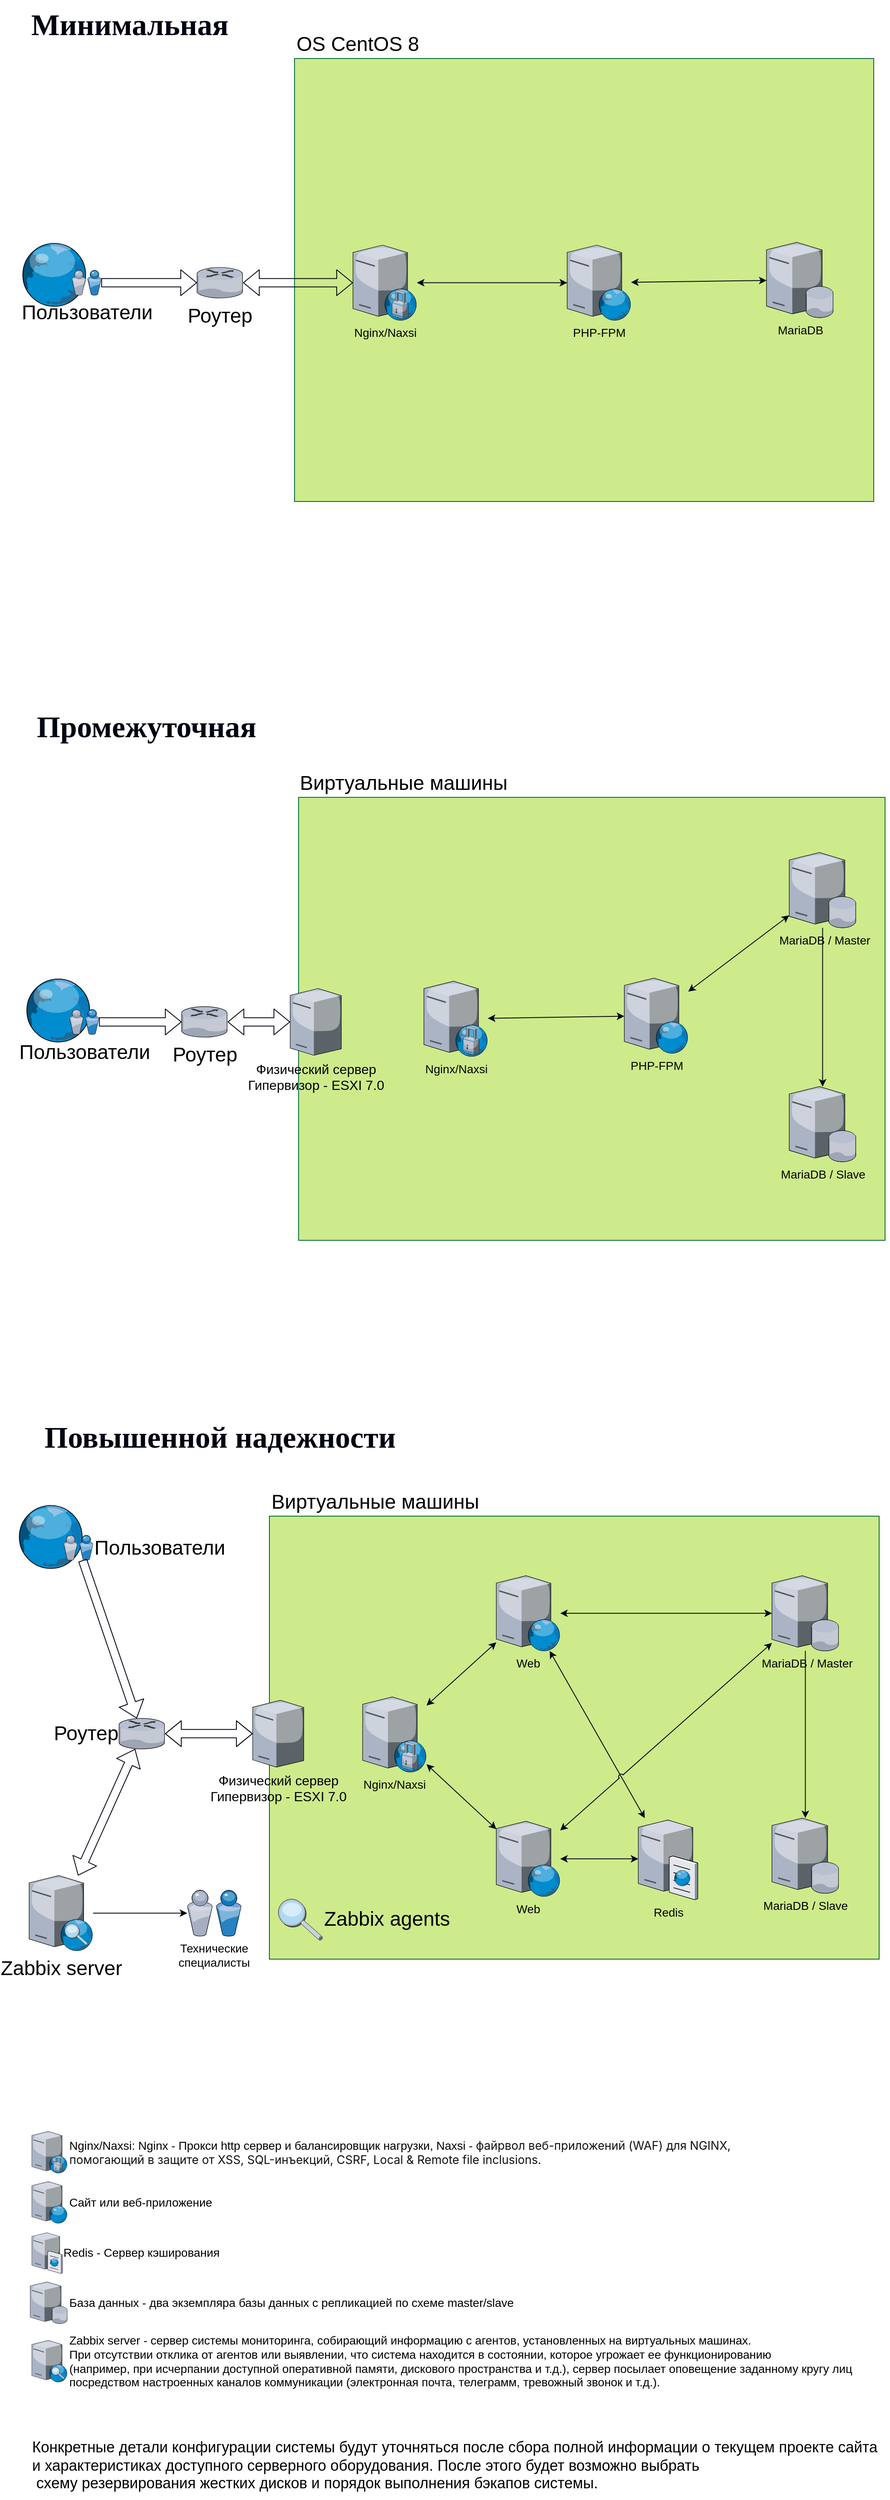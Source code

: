 <mxfile version="20.1.3" type="github">
  <diagram name="Page-1" id="822b0af5-4adb-64df-f703-e8dfc1f81529">
    <mxGraphModel dx="7110" dy="3525" grid="1" gridSize="10" guides="1" tooltips="1" connect="1" arrows="1" fold="1" page="1" pageScale="1" pageWidth="1100" pageHeight="850" background="none" math="0" shadow="0">
      <root>
        <object label="" id="0">
          <mxCell />
        </object>
        <mxCell id="1" parent="0" />
        <mxCell id="ucbyhV33MGWC6zu0jV7y-2" value="Виртуальные машины" style="rounded=0;whiteSpace=wrap;html=1;fillColor=#cdeb8b;labelPosition=center;verticalLabelPosition=top;align=left;verticalAlign=bottom;fontSize=24;strokeColor=#006633;" parent="1" vertex="1">
          <mxGeometry x="343.5" y="1833.93" width="730" height="530" as="geometry" />
        </mxCell>
        <mxCell id="ucbyhV33MGWC6zu0jV7y-1" value="Физический сервер&lt;br style=&quot;font-size: 16px;&quot;&gt;Гипервизор - ESXI 7.0" style="verticalLabelPosition=bottom;sketch=0;aspect=fixed;html=1;verticalAlign=top;strokeColor=none;align=center;outlineConnect=0;shape=mxgraph.citrix.tower_server;fontSize=16;labelPosition=center;" parent="1" vertex="1">
          <mxGeometry x="323.5" y="2054.18" width="61.18" height="80" as="geometry" />
        </mxCell>
        <mxCell id="ucbyhV33MGWC6zu0jV7y-4" value="" style="verticalLabelPosition=bottom;sketch=0;aspect=fixed;html=1;verticalAlign=top;strokeColor=none;align=center;outlineConnect=0;shape=mxgraph.citrix.globe;fontSize=24;fillColor=none;" parent="1" vertex="1">
          <mxGeometry x="40.66" y="1820" width="80" height="76.43" as="geometry" />
        </mxCell>
        <mxCell id="ucbyhV33MGWC6zu0jV7y-5" value="Пользователи" style="verticalLabelPosition=middle;sketch=0;aspect=fixed;html=1;verticalAlign=middle;strokeColor=none;align=left;outlineConnect=0;shape=mxgraph.citrix.users;fontSize=24;fillColor=none;labelPosition=right;" parent="1" vertex="1">
          <mxGeometry x="97.16" y="1856.68" width="35.18" height="30" as="geometry" />
        </mxCell>
        <mxCell id="ucbyhV33MGWC6zu0jV7y-7" value="Web" style="verticalLabelPosition=bottom;sketch=0;aspect=fixed;html=1;verticalAlign=top;strokeColor=none;align=center;outlineConnect=0;shape=mxgraph.citrix.web_server;fontSize=14;fillColor=none;" parent="1" vertex="1">
          <mxGeometry x="615.16" y="1905.18" width="76.5" height="90" as="geometry" />
        </mxCell>
        <mxCell id="ucbyhV33MGWC6zu0jV7y-8" value="&amp;nbsp;MariaDB / Master" style="verticalLabelPosition=bottom;sketch=0;aspect=fixed;html=1;verticalAlign=top;strokeColor=none;align=center;outlineConnect=0;shape=mxgraph.citrix.database_server;fontSize=14;fillColor=none;" parent="1" vertex="1">
          <mxGeometry x="945.16" y="1905.18" width="80" height="90" as="geometry" />
        </mxCell>
        <mxCell id="ucbyhV33MGWC6zu0jV7y-9" value="MariaDB / Slave" style="verticalLabelPosition=bottom;sketch=0;aspect=fixed;html=1;verticalAlign=top;strokeColor=none;align=center;outlineConnect=0;shape=mxgraph.citrix.database_server;fontSize=14;fillColor=none;" parent="1" vertex="1">
          <mxGeometry x="945.16" y="2195.18" width="80" height="90" as="geometry" />
        </mxCell>
        <mxCell id="ucbyhV33MGWC6zu0jV7y-10" value="Redis" style="verticalLabelPosition=bottom;sketch=0;aspect=fixed;html=1;verticalAlign=top;strokeColor=none;align=center;outlineConnect=0;shape=mxgraph.citrix.cache_server;fontSize=14;fillColor=none;" parent="1" vertex="1">
          <mxGeometry x="785.16" y="2195.18" width="71" height="97.5" as="geometry" />
        </mxCell>
        <mxCell id="ucbyhV33MGWC6zu0jV7y-11" value="&lt;span style=&quot;color: rgb(0, 0, 0); font-family: Helvetica; font-size: 14px; font-style: normal; font-variant-ligatures: normal; font-variant-caps: normal; font-weight: 400; letter-spacing: normal; orphans: 2; text-align: center; text-indent: 0px; text-transform: none; widows: 2; word-spacing: 0px; -webkit-text-stroke-width: 0px; text-decoration-thickness: initial; text-decoration-style: initial; text-decoration-color: initial; float: none; display: inline !important;&quot;&gt;Nginx/Naxsi&lt;/span&gt;&lt;br style=&quot;font-size: 14px;&quot;&gt;" style="verticalLabelPosition=bottom;sketch=0;aspect=fixed;html=1;verticalAlign=top;strokeColor=none;align=center;outlineConnect=0;shape=mxgraph.citrix.proxy_server;fontSize=14;fillColor=none;labelBackgroundColor=none;" parent="1" vertex="1">
          <mxGeometry x="455.16" y="2050.18" width="76.5" height="90" as="geometry" />
        </mxCell>
        <mxCell id="ucbyhV33MGWC6zu0jV7y-18" value="Web" style="verticalLabelPosition=bottom;sketch=0;aspect=fixed;html=1;verticalAlign=top;strokeColor=none;align=center;outlineConnect=0;shape=mxgraph.citrix.web_server;fontSize=14;fillColor=none;" parent="1" vertex="1">
          <mxGeometry x="615.16" y="2198.93" width="76.5" height="90" as="geometry" />
        </mxCell>
        <mxCell id="ucbyhV33MGWC6zu0jV7y-21" value="" style="endArrow=classic;html=1;rounded=1;fontSize=18;strokeWidth=1;strokeColor=#000312;fillColor=#0050ef;jumpStyle=arc;verticalAlign=bottom;align=center;horizontal=0;labelPosition=center;verticalLabelPosition=top;spacingTop=0;spacing=0;spacingLeft=0;spacingRight=8;" parent="1" source="ucbyhV33MGWC6zu0jV7y-8" target="ucbyhV33MGWC6zu0jV7y-9" edge="1">
          <mxGeometry width="50" height="50" relative="1" as="geometry">
            <mxPoint x="853.5" y="1963.93" as="sourcePoint" />
            <mxPoint x="1013.5" y="2323.93" as="targetPoint" />
          </mxGeometry>
        </mxCell>
        <mxCell id="ucbyhV33MGWC6zu0jV7y-24" value="" style="endArrow=classic;startArrow=classic;html=1;rounded=1;fontSize=18;strokeColor=#000312;strokeWidth=1;jumpStyle=arc;" parent="1" source="ucbyhV33MGWC6zu0jV7y-10" target="ucbyhV33MGWC6zu0jV7y-18" edge="1">
          <mxGeometry width="50" height="50" relative="1" as="geometry">
            <mxPoint x="513.5" y="2163.93" as="sourcePoint" />
            <mxPoint x="553.5" y="2113.93" as="targetPoint" />
          </mxGeometry>
        </mxCell>
        <mxCell id="ucbyhV33MGWC6zu0jV7y-25" value="" style="endArrow=classic;startArrow=classic;html=1;rounded=1;fontSize=18;strokeColor=#000312;strokeWidth=1;jumpStyle=arc;" parent="1" source="ucbyhV33MGWC6zu0jV7y-10" target="ucbyhV33MGWC6zu0jV7y-7" edge="1">
          <mxGeometry width="50" height="50" relative="1" as="geometry">
            <mxPoint x="513.5" y="2163.93" as="sourcePoint" />
            <mxPoint x="563.5" y="2113.93" as="targetPoint" />
          </mxGeometry>
        </mxCell>
        <mxCell id="ucbyhV33MGWC6zu0jV7y-26" value="" style="endArrow=classic;startArrow=classic;html=1;rounded=1;fontSize=18;strokeColor=#000312;strokeWidth=1;jumpStyle=arc;" parent="1" source="ucbyhV33MGWC6zu0jV7y-7" target="ucbyhV33MGWC6zu0jV7y-8" edge="1">
          <mxGeometry width="50" height="50" relative="1" as="geometry">
            <mxPoint x="513.5" y="2163.93" as="sourcePoint" />
            <mxPoint x="563.5" y="2113.93" as="targetPoint" />
          </mxGeometry>
        </mxCell>
        <mxCell id="ucbyhV33MGWC6zu0jV7y-27" value="" style="endArrow=classic;startArrow=classic;html=1;rounded=1;fontSize=18;strokeColor=#000312;strokeWidth=1;jumpStyle=arc;" parent="1" source="ucbyhV33MGWC6zu0jV7y-8" target="ucbyhV33MGWC6zu0jV7y-18" edge="1">
          <mxGeometry width="50" height="50" relative="1" as="geometry">
            <mxPoint x="513.5" y="2163.93" as="sourcePoint" />
            <mxPoint x="563.5" y="2113.93" as="targetPoint" />
          </mxGeometry>
        </mxCell>
        <mxCell id="ucbyhV33MGWC6zu0jV7y-28" value="&lt;font style=&quot;font-size: 24px;&quot;&gt;Zabbix agents&lt;/font&gt;" style="verticalLabelPosition=middle;sketch=0;aspect=fixed;html=1;verticalAlign=middle;strokeColor=none;align=left;outlineConnect=0;shape=mxgraph.citrix.inspection;fontSize=18;fillColor=none;labelPosition=right;" parent="1" vertex="1">
          <mxGeometry x="353.5" y="2291.43" width="53.85" height="50" as="geometry" />
        </mxCell>
        <mxCell id="ucbyhV33MGWC6zu0jV7y-30" value="" style="endArrow=classic;startArrow=classic;html=1;rounded=1;fontSize=24;strokeColor=#000312;strokeWidth=1;jumpStyle=arc;" parent="1" source="ucbyhV33MGWC6zu0jV7y-11" target="ucbyhV33MGWC6zu0jV7y-7" edge="1">
          <mxGeometry width="50" height="50" relative="1" as="geometry">
            <mxPoint x="513.5" y="2163.93" as="sourcePoint" />
            <mxPoint x="563.5" y="2113.93" as="targetPoint" />
          </mxGeometry>
        </mxCell>
        <mxCell id="ucbyhV33MGWC6zu0jV7y-32" value="" style="endArrow=classic;startArrow=classic;html=1;rounded=1;fontSize=24;strokeColor=#000312;strokeWidth=1;jumpStyle=arc;" parent="1" source="ucbyhV33MGWC6zu0jV7y-11" target="ucbyhV33MGWC6zu0jV7y-18" edge="1">
          <mxGeometry width="50" height="50" relative="1" as="geometry">
            <mxPoint x="513.5" y="2163.93" as="sourcePoint" />
            <mxPoint x="563.5" y="2113.93" as="targetPoint" />
          </mxGeometry>
        </mxCell>
        <mxCell id="ucbyhV33MGWC6zu0jV7y-36" value="Роутер" style="verticalLabelPosition=middle;sketch=0;aspect=fixed;html=1;verticalAlign=middle;strokeColor=none;align=right;outlineConnect=0;shape=mxgraph.citrix.router;labelBackgroundColor=none;fontSize=24;fillColor=#E6FFCC;labelPosition=left;" parent="1" vertex="1">
          <mxGeometry x="163.5" y="2075.93" width="55" height="36.5" as="geometry" />
        </mxCell>
        <mxCell id="ucbyhV33MGWC6zu0jV7y-37" value="" style="shape=flexArrow;endArrow=classic;startArrow=classic;html=1;rounded=1;fontSize=14;strokeColor=#000312;strokeWidth=1;jumpStyle=arc;" parent="1" source="ucbyhV33MGWC6zu0jV7y-36" target="ucbyhV33MGWC6zu0jV7y-1" edge="1">
          <mxGeometry width="100" height="100" relative="1" as="geometry">
            <mxPoint x="153.5" y="2178.93" as="sourcePoint" />
            <mxPoint x="253.5" y="2078.93" as="targetPoint" />
          </mxGeometry>
        </mxCell>
        <mxCell id="ucbyhV33MGWC6zu0jV7y-38" value="" style="shape=flexArrow;endArrow=classic;html=1;rounded=1;fontSize=14;strokeColor=#000312;strokeWidth=1;jumpStyle=arc;" parent="1" source="ucbyhV33MGWC6zu0jV7y-5" target="ucbyhV33MGWC6zu0jV7y-36" edge="1">
          <mxGeometry width="50" height="50" relative="1" as="geometry">
            <mxPoint x="173.5" y="2148.93" as="sourcePoint" />
            <mxPoint x="223.5" y="2098.93" as="targetPoint" />
          </mxGeometry>
        </mxCell>
        <mxCell id="ucbyhV33MGWC6zu0jV7y-39" value="&lt;font style=&quot;font-size: 24px;&quot;&gt;Zabbix server&lt;/font&gt;" style="verticalLabelPosition=bottom;sketch=0;aspect=fixed;html=1;verticalAlign=top;strokeColor=none;align=center;outlineConnect=0;shape=mxgraph.citrix.edgesight_server;labelBackgroundColor=none;fontSize=14;fillColor=#E6FFCC;" parent="1" vertex="1">
          <mxGeometry x="55.84" y="2263.93" width="76.5" height="90" as="geometry" />
        </mxCell>
        <mxCell id="ucbyhV33MGWC6zu0jV7y-41" value="" style="shape=flexArrow;endArrow=classic;startArrow=classic;html=1;rounded=1;fontSize=24;strokeColor=#000312;strokeWidth=1;jumpStyle=arc;" parent="1" source="ucbyhV33MGWC6zu0jV7y-39" target="ucbyhV33MGWC6zu0jV7y-36" edge="1">
          <mxGeometry width="100" height="100" relative="1" as="geometry">
            <mxPoint x="153.5" y="1598.93" as="sourcePoint" />
            <mxPoint x="253.5" y="1498.93" as="targetPoint" />
          </mxGeometry>
        </mxCell>
        <mxCell id="ucbyhV33MGWC6zu0jV7y-43" value="&lt;div style=&quot;text-align: justify;&quot;&gt;&lt;span style=&quot;background-color: initial;&quot;&gt;Nginx/Naxsi: Nginx - Прокси http сервер и балансировщик нагрузки, Naxsi -&amp;nbsp;&lt;/span&gt;&lt;span style=&quot;color: rgb(17, 17, 17); font-family: -apple-system, BlinkMacSystemFont, Arial, sans-serif; background-color: rgb(255, 255, 255);&quot;&gt;файрвол веб-приложений (WAF) для NGINX,&lt;/span&gt;&lt;/div&gt;&lt;span style=&quot;color: rgb(17, 17, 17); font-family: -apple-system, BlinkMacSystemFont, Arial, sans-serif; background-color: rgb(255, 255, 255);&quot;&gt;&lt;div style=&quot;text-align: justify;&quot;&gt;помогающий в защите от XSS, SQL-инъекций, CSRF, Local &amp;amp; Remote file inclusions.&lt;/div&gt;&lt;/span&gt;" style="verticalLabelPosition=middle;sketch=0;aspect=fixed;html=1;verticalAlign=middle;strokeColor=none;align=left;outlineConnect=0;shape=mxgraph.citrix.proxy_server;fontSize=14;fillColor=none;labelBackgroundColor=none;labelPosition=right;" parent="1" vertex="1">
          <mxGeometry x="59.08" y="2570" width="42.5" height="50" as="geometry" />
        </mxCell>
        <mxCell id="ucbyhV33MGWC6zu0jV7y-44" value="Сайт или веб-приложение" style="verticalLabelPosition=middle;sketch=0;aspect=fixed;html=1;verticalAlign=middle;strokeColor=none;align=left;outlineConnect=0;shape=mxgraph.citrix.web_server;fontSize=14;fillColor=none;labelPosition=right;" parent="1" vertex="1">
          <mxGeometry x="59.08" y="2630" width="42.5" height="50" as="geometry" />
        </mxCell>
        <mxCell id="ucbyhV33MGWC6zu0jV7y-47" value="Redis - Сервер кэширования" style="verticalLabelPosition=middle;sketch=0;aspect=fixed;html=1;verticalAlign=middle;strokeColor=none;align=left;outlineConnect=0;shape=mxgraph.citrix.cache_server;fontSize=14;fillColor=none;labelPosition=right;" parent="1" vertex="1">
          <mxGeometry x="59.08" y="2690" width="36.41" height="50" as="geometry" />
        </mxCell>
        <mxCell id="ucbyhV33MGWC6zu0jV7y-48" value="База данных - два экземпляра базы данных с репликацией по схеме master/slave&amp;nbsp;" style="verticalLabelPosition=middle;sketch=0;aspect=fixed;html=1;verticalAlign=middle;strokeColor=none;align=left;outlineConnect=0;shape=mxgraph.citrix.database_server;fontSize=14;fillColor=none;labelPosition=right;" parent="1" vertex="1">
          <mxGeometry x="57.14" y="2750" width="44.44" height="50" as="geometry" />
        </mxCell>
        <mxCell id="ucbyhV33MGWC6zu0jV7y-49" value="&lt;font style=&quot;font-size: 14px;&quot;&gt;Zabbix server - сервер системы мониторинга, собирающий информацию с агентов, установленных на виртуальных машинах.&lt;br&gt;При отсутствии отклика от агентов или выявлении, что система находится в состоянии, которое угрожает ее функционированию&lt;br&gt;(например, при исчерпании доступной оперативной памяти, дискового пространства и т.д.), сервер посылает оповещение заданному кругу лиц&lt;br&gt;посредством настроенных каналов коммуникации (электронная почта, телеграмм, тревожный звонок и т.д.).&amp;nbsp;&lt;br&gt;&lt;/font&gt;" style="verticalLabelPosition=middle;sketch=0;aspect=fixed;html=1;verticalAlign=middle;strokeColor=none;align=left;outlineConnect=0;shape=mxgraph.citrix.edgesight_server;labelBackgroundColor=none;fontSize=14;fillColor=#E6FFCC;labelPosition=right;" parent="1" vertex="1">
          <mxGeometry x="59.08" y="2820" width="42.5" height="50" as="geometry" />
        </mxCell>
        <mxCell id="ucbyhV33MGWC6zu0jV7y-50" value="Технические &lt;br&gt;специалисты" style="verticalLabelPosition=bottom;sketch=0;aspect=fixed;html=1;verticalAlign=top;strokeColor=none;align=center;outlineConnect=0;shape=mxgraph.citrix.users;labelBackgroundColor=none;fontSize=14;fillColor=#E6FFCC;" parent="1" vertex="1">
          <mxGeometry x="245.16" y="2281.43" width="64.5" height="55" as="geometry" />
        </mxCell>
        <mxCell id="ucbyhV33MGWC6zu0jV7y-52" value="" style="endArrow=classic;html=1;rounded=1;fontSize=14;strokeColor=#000312;strokeWidth=1;jumpStyle=arc;" parent="1" source="ucbyhV33MGWC6zu0jV7y-39" target="ucbyhV33MGWC6zu0jV7y-50" edge="1">
          <mxGeometry width="50" height="50" relative="1" as="geometry">
            <mxPoint x="105.16" y="2393.93" as="sourcePoint" />
            <mxPoint x="155.16" y="2343.93" as="targetPoint" />
          </mxGeometry>
        </mxCell>
        <mxCell id="ucbyhV33MGWC6zu0jV7y-54" value="&lt;div style=&quot;text-align: justify;&quot;&gt;&lt;span style=&quot;font-size: 18px; background-color: initial;&quot;&gt;Конкретные детали конфигурации системы будут уточняться после сбора полной информации о текущем проекте сайта&lt;/span&gt;&lt;/div&gt;&lt;span style=&quot;font-size: 18px;&quot;&gt;&lt;div style=&quot;text-align: justify;&quot;&gt;&lt;span style=&quot;background-color: initial;&quot;&gt;и характеристиках доступного серверного оборудования. После этого будет возможно выбрать&lt;/span&gt;&lt;/div&gt;&lt;div style=&quot;text-align: justify;&quot;&gt;&lt;span style=&quot;background-color: initial;&quot;&gt;&amp;nbsp;схему резервирования жестких дисков и порядок выполнения бэкапов системы.&lt;/span&gt;&lt;/div&gt;&lt;/span&gt;" style="text;html=1;resizable=0;autosize=1;align=center;verticalAlign=middle;points=[];fillColor=none;strokeColor=none;rounded=0;labelBackgroundColor=none;fontSize=14;" parent="1" vertex="1">
          <mxGeometry x="44.83" y="2930" width="1040" height="80" as="geometry" />
        </mxCell>
        <mxCell id="8OvUhMNelxrM9wnSVEM4-1" value="&lt;font face=&quot;Tahoma&quot; color=&quot;#000312&quot; style=&quot;font-size: 36px;&quot;&gt;&lt;b style=&quot;&quot;&gt;Минимальная&lt;/b&gt;&lt;/font&gt;" style="text;html=1;resizable=0;autosize=1;align=center;verticalAlign=middle;points=[];fillColor=none;strokeColor=none;rounded=0;" vertex="1" parent="1">
          <mxGeometry x="30.58" y="20" width="290" height="60" as="geometry" />
        </mxCell>
        <mxCell id="8OvUhMNelxrM9wnSVEM4-26" value="Виртуальные машины" style="rounded=0;whiteSpace=wrap;html=1;fillColor=#cdeb8b;labelPosition=center;verticalLabelPosition=top;align=left;verticalAlign=bottom;fontSize=24;strokeColor=#006633;" vertex="1" parent="1">
          <mxGeometry x="378.42" y="973.93" width="702.15" height="530" as="geometry" />
        </mxCell>
        <mxCell id="8OvUhMNelxrM9wnSVEM4-27" value="Физический сервер&lt;br style=&quot;font-size: 16px;&quot;&gt;Гипервизор - ESXI 7.0" style="verticalLabelPosition=bottom;sketch=0;aspect=fixed;html=1;verticalAlign=top;strokeColor=none;align=center;outlineConnect=0;shape=mxgraph.citrix.tower_server;fontSize=16;labelPosition=center;" vertex="1" parent="1">
          <mxGeometry x="368.42" y="1202.61" width="61.18" height="80" as="geometry" />
        </mxCell>
        <mxCell id="8OvUhMNelxrM9wnSVEM4-28" value="" style="verticalLabelPosition=bottom;sketch=0;aspect=fixed;html=1;verticalAlign=top;strokeColor=none;align=center;outlineConnect=0;shape=mxgraph.citrix.globe;fontSize=24;fillColor=none;" vertex="1" parent="1">
          <mxGeometry x="49.67" y="1190.18" width="80" height="76.43" as="geometry" />
        </mxCell>
        <mxCell id="8OvUhMNelxrM9wnSVEM4-29" value="Пользователи" style="verticalLabelPosition=bottom;sketch=0;aspect=fixed;html=1;verticalAlign=top;strokeColor=none;align=center;outlineConnect=0;shape=mxgraph.citrix.users;fontSize=24;fillColor=none;labelPosition=center;" vertex="1" parent="1">
          <mxGeometry x="104.23" y="1227.61" width="35.18" height="30" as="geometry" />
        </mxCell>
        <mxCell id="8OvUhMNelxrM9wnSVEM4-30" value="PHP-FPM" style="verticalLabelPosition=bottom;sketch=0;aspect=fixed;html=1;verticalAlign=top;strokeColor=none;align=center;outlineConnect=0;shape=mxgraph.citrix.web_server;fontSize=14;fillColor=none;" vertex="1" parent="1">
          <mxGeometry x="768.42" y="1190.18" width="76.5" height="90" as="geometry" />
        </mxCell>
        <mxCell id="8OvUhMNelxrM9wnSVEM4-31" value="&amp;nbsp;MariaDB / Master" style="verticalLabelPosition=bottom;sketch=0;aspect=fixed;html=1;verticalAlign=top;strokeColor=none;align=center;outlineConnect=0;shape=mxgraph.citrix.database_server;fontSize=14;fillColor=none;" vertex="1" parent="1">
          <mxGeometry x="965.82" y="1040.0" width="80" height="90" as="geometry" />
        </mxCell>
        <mxCell id="8OvUhMNelxrM9wnSVEM4-32" value="MariaDB / Slave" style="verticalLabelPosition=bottom;sketch=0;aspect=fixed;html=1;verticalAlign=top;strokeColor=none;align=center;outlineConnect=0;shape=mxgraph.citrix.database_server;fontSize=14;fillColor=none;" vertex="1" parent="1">
          <mxGeometry x="965.82" y="1320.0" width="80" height="90" as="geometry" />
        </mxCell>
        <mxCell id="8OvUhMNelxrM9wnSVEM4-34" value="&lt;span style=&quot;color: rgb(0, 0, 0); font-family: Helvetica; font-size: 14px; font-style: normal; font-variant-ligatures: normal; font-variant-caps: normal; font-weight: 400; letter-spacing: normal; orphans: 2; text-align: center; text-indent: 0px; text-transform: none; widows: 2; word-spacing: 0px; -webkit-text-stroke-width: 0px; text-decoration-thickness: initial; text-decoration-style: initial; text-decoration-color: initial; float: none; display: inline !important;&quot;&gt;Nginx/Naxsi&lt;/span&gt;&lt;br style=&quot;font-size: 14px;&quot;&gt;" style="verticalLabelPosition=bottom;sketch=0;aspect=fixed;html=1;verticalAlign=top;strokeColor=none;align=center;outlineConnect=0;shape=mxgraph.citrix.proxy_server;fontSize=14;fillColor=none;labelBackgroundColor=none;" vertex="1" parent="1">
          <mxGeometry x="528.5" y="1193.93" width="76.5" height="90" as="geometry" />
        </mxCell>
        <mxCell id="8OvUhMNelxrM9wnSVEM4-36" value="" style="endArrow=classic;html=1;rounded=1;fontSize=18;strokeWidth=1;strokeColor=#000312;fillColor=#0050ef;jumpStyle=arc;verticalAlign=bottom;align=center;horizontal=0;labelPosition=center;verticalLabelPosition=top;spacingTop=0;spacing=0;spacingLeft=0;spacingRight=8;" edge="1" parent="1" source="8OvUhMNelxrM9wnSVEM4-31" target="8OvUhMNelxrM9wnSVEM4-32">
          <mxGeometry width="50" height="50" relative="1" as="geometry">
            <mxPoint x="860.57" y="1103.93" as="sourcePoint" />
            <mxPoint x="1020.57" y="1463.93" as="targetPoint" />
          </mxGeometry>
        </mxCell>
        <mxCell id="8OvUhMNelxrM9wnSVEM4-39" value="" style="endArrow=classic;startArrow=classic;html=1;rounded=1;fontSize=18;strokeColor=#000312;strokeWidth=1;jumpStyle=arc;" edge="1" parent="1" source="8OvUhMNelxrM9wnSVEM4-30" target="8OvUhMNelxrM9wnSVEM4-31">
          <mxGeometry width="50" height="50" relative="1" as="geometry">
            <mxPoint x="520.57" y="1303.93" as="sourcePoint" />
            <mxPoint x="570.57" y="1253.93" as="targetPoint" />
          </mxGeometry>
        </mxCell>
        <mxCell id="8OvUhMNelxrM9wnSVEM4-42" value="" style="endArrow=classic;startArrow=classic;html=1;rounded=1;fontSize=24;strokeColor=#000312;strokeWidth=1;jumpStyle=arc;" edge="1" parent="1" source="8OvUhMNelxrM9wnSVEM4-34" target="8OvUhMNelxrM9wnSVEM4-30">
          <mxGeometry width="50" height="50" relative="1" as="geometry">
            <mxPoint x="520.57" y="1303.93" as="sourcePoint" />
            <mxPoint x="570.57" y="1253.93" as="targetPoint" />
          </mxGeometry>
        </mxCell>
        <mxCell id="8OvUhMNelxrM9wnSVEM4-44" value="Роутер" style="verticalLabelPosition=bottom;sketch=0;aspect=fixed;html=1;verticalAlign=top;strokeColor=none;align=center;outlineConnect=0;shape=mxgraph.citrix.router;labelBackgroundColor=none;fontSize=24;fillColor=#E6FFCC;labelPosition=center;" vertex="1" parent="1">
          <mxGeometry x="238.42" y="1224.36" width="55" height="36.5" as="geometry" />
        </mxCell>
        <mxCell id="8OvUhMNelxrM9wnSVEM4-45" value="" style="shape=flexArrow;endArrow=classic;startArrow=classic;html=1;rounded=1;fontSize=14;strokeColor=#000312;strokeWidth=1;jumpStyle=arc;" edge="1" parent="1" source="8OvUhMNelxrM9wnSVEM4-44" target="8OvUhMNelxrM9wnSVEM4-27">
          <mxGeometry width="100" height="100" relative="1" as="geometry">
            <mxPoint x="160.57" y="1318.93" as="sourcePoint" />
            <mxPoint x="260.57" y="1218.93" as="targetPoint" />
          </mxGeometry>
        </mxCell>
        <mxCell id="8OvUhMNelxrM9wnSVEM4-46" value="" style="shape=flexArrow;endArrow=classic;html=1;rounded=1;fontSize=14;strokeColor=#000312;strokeWidth=1;jumpStyle=arc;" edge="1" parent="1" source="8OvUhMNelxrM9wnSVEM4-29" target="8OvUhMNelxrM9wnSVEM4-44">
          <mxGeometry width="50" height="50" relative="1" as="geometry">
            <mxPoint x="180.57" y="1288.93" as="sourcePoint" />
            <mxPoint x="230.57" y="1238.93" as="targetPoint" />
          </mxGeometry>
        </mxCell>
        <mxCell id="8OvUhMNelxrM9wnSVEM4-51" value="OS CentOS 8&lt;br&gt;" style="rounded=0;whiteSpace=wrap;html=1;fillColor=#cdeb8b;labelPosition=center;verticalLabelPosition=top;align=left;verticalAlign=bottom;fontSize=24;strokeColor=#006633;" vertex="1" parent="1">
          <mxGeometry x="373.58" y="90" width="693.42" height="530" as="geometry" />
        </mxCell>
        <mxCell id="8OvUhMNelxrM9wnSVEM4-53" value="" style="verticalLabelPosition=bottom;sketch=0;aspect=fixed;html=1;verticalAlign=top;strokeColor=none;align=center;outlineConnect=0;shape=mxgraph.citrix.globe;fontSize=24;fillColor=none;" vertex="1" parent="1">
          <mxGeometry x="44.83" y="310" width="80" height="76.43" as="geometry" />
        </mxCell>
        <mxCell id="8OvUhMNelxrM9wnSVEM4-54" value="Пользователи" style="verticalLabelPosition=bottom;sketch=0;aspect=fixed;html=1;verticalAlign=top;strokeColor=none;align=center;outlineConnect=0;shape=mxgraph.citrix.users;fontSize=24;fillColor=none;labelPosition=center;" vertex="1" parent="1">
          <mxGeometry x="106.98" y="343.25" width="35.18" height="30" as="geometry" />
        </mxCell>
        <mxCell id="8OvUhMNelxrM9wnSVEM4-56" value="MariaDB" style="verticalLabelPosition=bottom;sketch=0;aspect=fixed;html=1;verticalAlign=top;strokeColor=none;align=center;outlineConnect=0;shape=mxgraph.citrix.database_server;fontSize=14;fillColor=none;" vertex="1" parent="1">
          <mxGeometry x="938.66" y="310.0" width="80" height="90" as="geometry" />
        </mxCell>
        <mxCell id="8OvUhMNelxrM9wnSVEM4-59" value="&lt;span style=&quot;color: rgb(0, 0, 0); font-family: Helvetica; font-size: 14px; font-style: normal; font-variant-ligatures: normal; font-variant-caps: normal; font-weight: 400; letter-spacing: normal; orphans: 2; text-align: center; text-indent: 0px; text-transform: none; widows: 2; word-spacing: 0px; -webkit-text-stroke-width: 0px; text-decoration-thickness: initial; text-decoration-style: initial; text-decoration-color: initial; float: none; display: inline !important;&quot;&gt;Nginx/Naxsi&lt;/span&gt;&lt;br style=&quot;font-size: 14px;&quot;&gt;" style="verticalLabelPosition=bottom;sketch=0;aspect=fixed;html=1;verticalAlign=top;strokeColor=none;align=center;outlineConnect=0;shape=mxgraph.citrix.proxy_server;fontSize=14;fillColor=none;labelBackgroundColor=none;" vertex="1" parent="1">
          <mxGeometry x="443.58" y="313.25" width="76.5" height="90" as="geometry" />
        </mxCell>
        <mxCell id="8OvUhMNelxrM9wnSVEM4-60" value="PHP-FPM" style="verticalLabelPosition=bottom;sketch=0;aspect=fixed;html=1;verticalAlign=top;strokeColor=none;align=center;outlineConnect=0;shape=mxgraph.citrix.web_server;fontSize=14;fillColor=none;" vertex="1" parent="1">
          <mxGeometry x="700" y="313.25" width="76.5" height="90" as="geometry" />
        </mxCell>
        <mxCell id="8OvUhMNelxrM9wnSVEM4-65" value="" style="endArrow=classic;startArrow=classic;html=1;rounded=1;fontSize=18;strokeColor=#000312;strokeWidth=1;jumpStyle=arc;" edge="1" parent="1" source="8OvUhMNelxrM9wnSVEM4-56" target="8OvUhMNelxrM9wnSVEM4-60">
          <mxGeometry width="50" height="50" relative="1" as="geometry">
            <mxPoint x="507.0" y="420.0" as="sourcePoint" />
            <mxPoint x="557" y="370.0" as="targetPoint" />
          </mxGeometry>
        </mxCell>
        <mxCell id="8OvUhMNelxrM9wnSVEM4-68" value="" style="endArrow=classic;startArrow=classic;html=1;rounded=1;fontSize=24;strokeColor=#000312;strokeWidth=1;jumpStyle=arc;" edge="1" parent="1" source="8OvUhMNelxrM9wnSVEM4-59" target="8OvUhMNelxrM9wnSVEM4-60">
          <mxGeometry width="50" height="50" relative="1" as="geometry">
            <mxPoint x="507.0" y="420.0" as="sourcePoint" />
            <mxPoint x="557" y="370.0" as="targetPoint" />
          </mxGeometry>
        </mxCell>
        <mxCell id="8OvUhMNelxrM9wnSVEM4-69" value="Роутер" style="verticalLabelPosition=bottom;sketch=0;aspect=fixed;html=1;verticalAlign=top;strokeColor=none;align=center;outlineConnect=0;shape=mxgraph.citrix.router;labelBackgroundColor=none;fontSize=24;fillColor=#E6FFCC;labelPosition=center;" vertex="1" parent="1">
          <mxGeometry x="256.89" y="340.0" width="55" height="36.5" as="geometry" />
        </mxCell>
        <mxCell id="8OvUhMNelxrM9wnSVEM4-70" value="" style="shape=flexArrow;endArrow=classic;startArrow=classic;html=1;rounded=1;fontSize=14;strokeColor=#000312;strokeWidth=1;jumpStyle=arc;" edge="1" parent="1" source="8OvUhMNelxrM9wnSVEM4-69" target="8OvUhMNelxrM9wnSVEM4-59">
          <mxGeometry width="100" height="100" relative="1" as="geometry">
            <mxPoint x="147.0" y="435.0" as="sourcePoint" />
            <mxPoint x="317.0" y="350.25" as="targetPoint" />
          </mxGeometry>
        </mxCell>
        <mxCell id="8OvUhMNelxrM9wnSVEM4-71" value="" style="shape=flexArrow;endArrow=classic;html=1;rounded=1;fontSize=14;strokeColor=#000312;strokeWidth=1;jumpStyle=arc;labelPosition=center;verticalLabelPosition=bottom;align=center;verticalAlign=top;" edge="1" parent="1" source="8OvUhMNelxrM9wnSVEM4-54" target="8OvUhMNelxrM9wnSVEM4-69">
          <mxGeometry width="50" height="50" relative="1" as="geometry">
            <mxPoint x="167.0" y="405.0" as="sourcePoint" />
            <mxPoint x="217.0" y="355.0" as="targetPoint" />
          </mxGeometry>
        </mxCell>
        <mxCell id="8OvUhMNelxrM9wnSVEM4-76" value="&lt;font face=&quot;Tahoma&quot; color=&quot;#000312&quot;&gt;&lt;span style=&quot;font-size: 36px;&quot;&gt;&lt;b&gt;Промежуточная&lt;/b&gt;&lt;/span&gt;&lt;/font&gt;" style="text;html=1;resizable=0;autosize=1;align=center;verticalAlign=middle;points=[];fillColor=none;strokeColor=none;rounded=0;" vertex="1" parent="1">
          <mxGeometry x="30.58" y="860" width="330" height="60" as="geometry" />
        </mxCell>
        <mxCell id="8OvUhMNelxrM9wnSVEM4-81" value="&lt;font face=&quot;Tahoma&quot; color=&quot;#000312&quot;&gt;&lt;span style=&quot;font-size: 36px;&quot;&gt;&lt;b&gt;Повышенной надежности&lt;/b&gt;&lt;/span&gt;&lt;/font&gt;" style="text;html=1;resizable=0;autosize=1;align=center;verticalAlign=middle;points=[];fillColor=none;strokeColor=none;rounded=0;" vertex="1" parent="1">
          <mxGeometry x="29.39" y="1710" width="510" height="60" as="geometry" />
        </mxCell>
      </root>
    </mxGraphModel>
  </diagram>
</mxfile>
